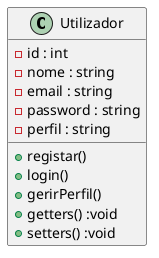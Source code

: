 @startuml Classes
class Utilizador {
    -id : int
    -nome : string
    -email : string
    -password : string
    -perfil : string
    +registar()
    +login()
    +gerirPerfil()
     +getters() :void
     +setters() :void 
}

